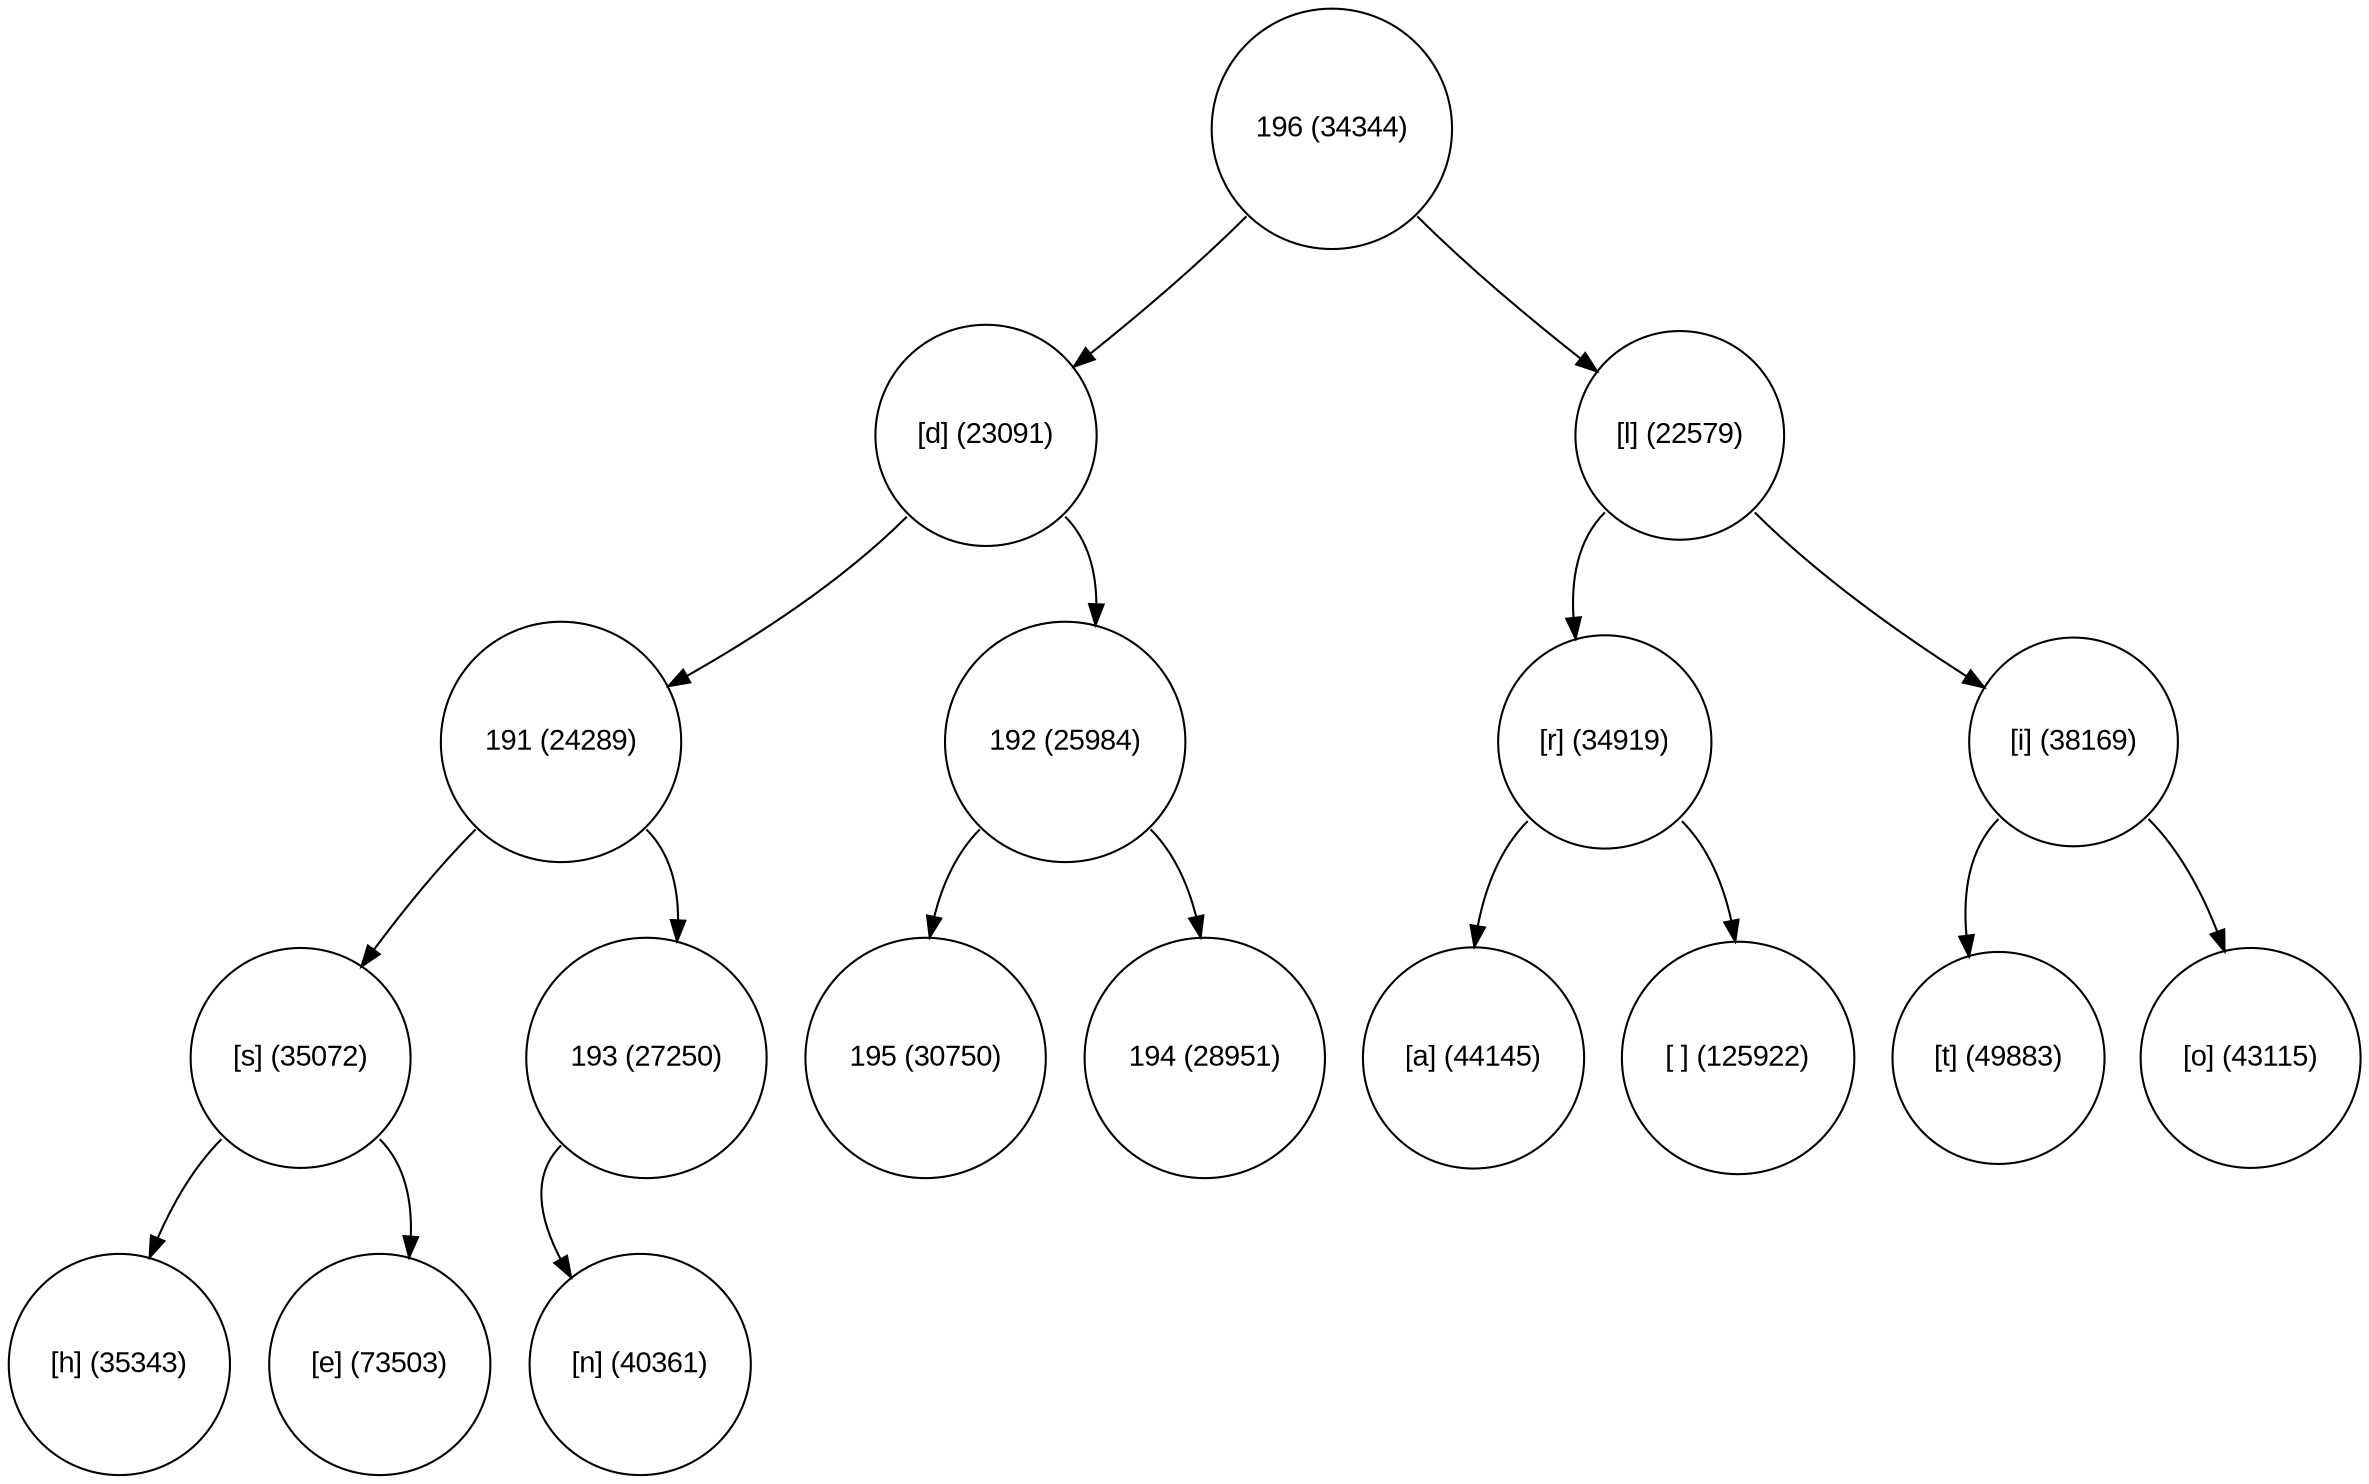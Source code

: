 digraph move_down {
	node [fontname="Arial", shape="circle", width=0.5]; 

	0 [label = "196 (34344)"];
	0:sw -> 1;
	1 [label = "[d] (23091)"];
	1:sw -> 3;
	3 [label = "191 (24289)"];
	3:sw -> 7;
	7 [label = "[s] (35072)"];
	7:sw -> 15;
	15 [label = "[h] (35343)"];
	7:se -> 16;
	16 [label = "[e] (73503)"];
	3:se -> 8;
	8 [label = "193 (27250)"];
	8:sw -> 17;
	17 [label = "[n] (40361)"];
	1:se -> 4;
	4 [label = "192 (25984)"];
	4:sw -> 9;
	9 [label = "195 (30750)"];
	4:se -> 10;
	10 [label = "194 (28951)"];
	0:se -> 2;
	2 [label = "[l] (22579)"];
	2:sw -> 5;
	5 [label = "[r] (34919)"];
	5:sw -> 11;
	11 [label = "[a] (44145)"];
	5:se -> 12;
	12 [label = "[ ] (125922)"];
	2:se -> 6;
	6 [label = "[i] (38169)"];
	6:sw -> 13;
	13 [label = "[t] (49883)"];
	6:se -> 14;
	14 [label = "[o] (43115)"];
}
